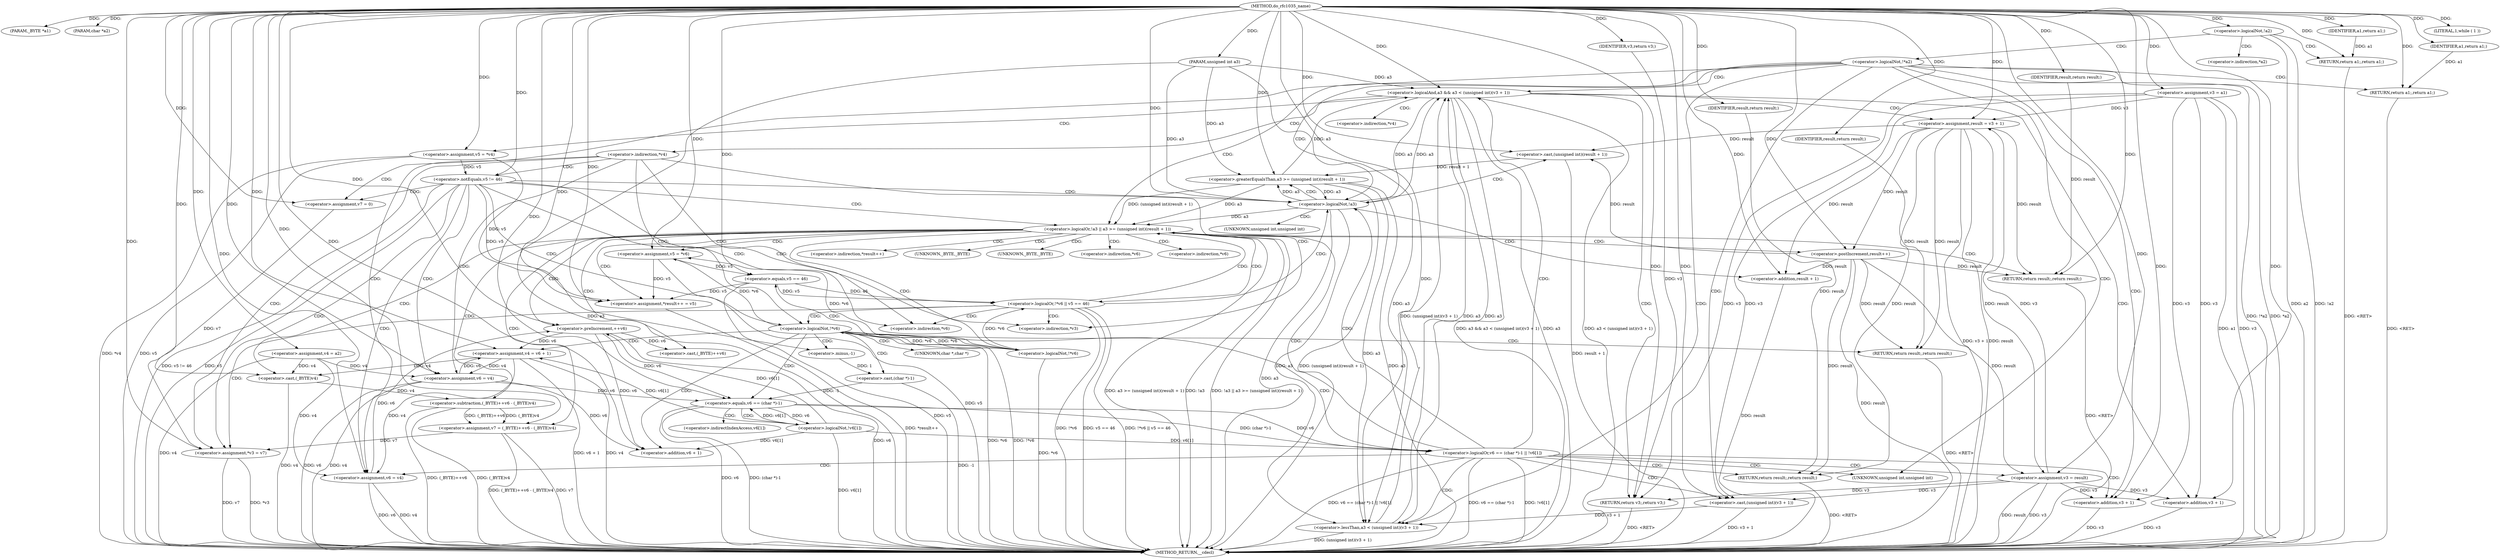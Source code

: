 digraph do_rfc1035_name {  
"1000107" [label = "(METHOD,do_rfc1035_name)" ]
"1000252" [label = "(METHOD_RETURN,__cdecl)" ]
"1000108" [label = "(PARAM,_BYTE *a1)" ]
"1000109" [label = "(PARAM,char *a2)" ]
"1000110" [label = "(PARAM,unsigned int a3)" ]
"1000118" [label = "(<operator>.assignment,v3 = a1)" ]
"1000121" [label = "(<operator>.assignment,v4 = a2)" ]
"1000125" [label = "(<operator>.logicalNot,!a2)" ]
"1000127" [label = "(RETURN,return a1;,return a1;)" ]
"1000128" [label = "(IDENTIFIER,a1,return a1;)" ]
"1000130" [label = "(<operator>.logicalNot,!*a2)" ]
"1000133" [label = "(RETURN,return a1;,return a1;)" ]
"1000134" [label = "(IDENTIFIER,a1,return a1;)" ]
"1000136" [label = "(LITERAL,1,while ( 1 ))" ]
"1000139" [label = "(<operator>.logicalAnd,a3 && a3 < (unsigned int)(v3 + 1))" ]
"1000141" [label = "(<operator>.lessThan,a3 < (unsigned int)(v3 + 1))" ]
"1000143" [label = "(<operator>.cast,(unsigned int)(v3 + 1))" ]
"1000145" [label = "(<operator>.addition,v3 + 1)" ]
"1000148" [label = "(RETURN,return v3;,return v3;)" ]
"1000149" [label = "(IDENTIFIER,v3,return v3;)" ]
"1000150" [label = "(<operator>.assignment,result = v3 + 1)" ]
"1000152" [label = "(<operator>.addition,v3 + 1)" ]
"1000155" [label = "(<operator>.assignment,v5 = *v4)" ]
"1000164" [label = "(<operator>.notEquals,v5 != 46)" ]
"1000168" [label = "(<operator>.assignment,v6 = v4)" ]
"1000171" [label = "(<operator>.assignment,v7 = 0)" ]
"1000175" [label = "(<operator>.assignment,*v3 = v7)" ]
"1000180" [label = "(<operator>.logicalNot,!*v6)" ]
"1000183" [label = "(RETURN,return result;,return result;)" ]
"1000184" [label = "(IDENTIFIER,result,return result;)" ]
"1000185" [label = "(<operator>.assignment,v4 = v6 + 1)" ]
"1000187" [label = "(<operator>.addition,v6 + 1)" ]
"1000191" [label = "(<operator>.logicalOr,v6 == (char *)-1 || !v6[1])" ]
"1000192" [label = "(<operator>.equals,v6 == (char *)-1)" ]
"1000194" [label = "(<operator>.cast,(char *)-1)" ]
"1000196" [label = "(<operator>.minus,-1)" ]
"1000198" [label = "(<operator>.logicalNot,!v6[1])" ]
"1000202" [label = "(RETURN,return result;,return result;)" ]
"1000203" [label = "(IDENTIFIER,result,return result;)" ]
"1000204" [label = "(<operator>.assignment,v3 = result)" ]
"1000207" [label = "(<operator>.assignment,v6 = v4)" ]
"1000211" [label = "(<operator>.logicalOr,!a3 || a3 >= (unsigned int)(result + 1))" ]
"1000212" [label = "(<operator>.logicalNot,!a3)" ]
"1000214" [label = "(<operator>.greaterEqualsThan,a3 >= (unsigned int)(result + 1))" ]
"1000216" [label = "(<operator>.cast,(unsigned int)(result + 1))" ]
"1000218" [label = "(<operator>.addition,result + 1)" ]
"1000222" [label = "(<operator>.assignment,*result++ = v5)" ]
"1000224" [label = "(<operator>.postIncrement,result++)" ]
"1000227" [label = "(<operator>.assignment,v7 = (_BYTE)++v6 - (_BYTE)v4)" ]
"1000229" [label = "(<operator>.subtraction,(_BYTE)++v6 - (_BYTE)v4)" ]
"1000230" [label = "(<operator>.cast,(_BYTE)++v6)" ]
"1000232" [label = "(<operator>.preIncrement,++v6)" ]
"1000234" [label = "(<operator>.cast,(_BYTE)v4)" ]
"1000237" [label = "(<operator>.assignment,v5 = *v6)" ]
"1000242" [label = "(<operator>.logicalOr,!*v6 || v5 == 46)" ]
"1000243" [label = "(<operator>.logicalNot,!*v6)" ]
"1000246" [label = "(<operator>.equals,v5 == 46)" ]
"1000250" [label = "(RETURN,return result;,return result;)" ]
"1000251" [label = "(IDENTIFIER,result,return result;)" ]
"1000131" [label = "(<operator>.indirection,*a2)" ]
"1000144" [label = "(UNKNOWN,unsigned int,unsigned int)" ]
"1000157" [label = "(<operator>.indirection,*v4)" ]
"1000160" [label = "(<operator>.indirection,*v4)" ]
"1000176" [label = "(<operator>.indirection,*v3)" ]
"1000181" [label = "(<operator>.indirection,*v6)" ]
"1000195" [label = "(UNKNOWN,char *,char *)" ]
"1000199" [label = "(<operator>.indirectIndexAccess,v6[1])" ]
"1000217" [label = "(UNKNOWN,unsigned int,unsigned int)" ]
"1000223" [label = "(<operator>.indirection,*result++)" ]
"1000231" [label = "(UNKNOWN,_BYTE,_BYTE)" ]
"1000235" [label = "(UNKNOWN,_BYTE,_BYTE)" ]
"1000239" [label = "(<operator>.indirection,*v6)" ]
"1000244" [label = "(<operator>.indirection,*v6)" ]
  "1000202" -> "1000252"  [ label = "DDG: <RET>"] 
  "1000148" -> "1000252"  [ label = "DDG: <RET>"] 
  "1000232" -> "1000252"  [ label = "DDG: v6"] 
  "1000130" -> "1000252"  [ label = "DDG: !*a2"] 
  "1000191" -> "1000252"  [ label = "DDG: !v6[1]"] 
  "1000145" -> "1000252"  [ label = "DDG: v3"] 
  "1000211" -> "1000252"  [ label = "DDG: !a3"] 
  "1000180" -> "1000252"  [ label = "DDG: *v6"] 
  "1000164" -> "1000252"  [ label = "DDG: v5 != 46"] 
  "1000242" -> "1000252"  [ label = "DDG: !*v6"] 
  "1000216" -> "1000252"  [ label = "DDG: result + 1"] 
  "1000192" -> "1000252"  [ label = "DDG: (char *)-1"] 
  "1000141" -> "1000252"  [ label = "DDG: (unsigned int)(v3 + 1)"] 
  "1000204" -> "1000252"  [ label = "DDG: v3"] 
  "1000191" -> "1000252"  [ label = "DDG: v6 == (char *)-1 || !v6[1]"] 
  "1000198" -> "1000252"  [ label = "DDG: v6[1]"] 
  "1000118" -> "1000252"  [ label = "DDG: a1"] 
  "1000139" -> "1000252"  [ label = "DDG: a3 && a3 < (unsigned int)(v3 + 1)"] 
  "1000222" -> "1000252"  [ label = "DDG: *result++"] 
  "1000243" -> "1000252"  [ label = "DDG: *v6"] 
  "1000121" -> "1000252"  [ label = "DDG: v4"] 
  "1000212" -> "1000252"  [ label = "DDG: a3"] 
  "1000175" -> "1000252"  [ label = "DDG: v7"] 
  "1000229" -> "1000252"  [ label = "DDG: (_BYTE)++v6"] 
  "1000211" -> "1000252"  [ label = "DDG: !a3 || a3 >= (unsigned int)(result + 1)"] 
  "1000242" -> "1000252"  [ label = "DDG: v5 == 46"] 
  "1000155" -> "1000252"  [ label = "DDG: *v4"] 
  "1000227" -> "1000252"  [ label = "DDG: (_BYTE)++v6 - (_BYTE)v4"] 
  "1000150" -> "1000252"  [ label = "DDG: v3 + 1"] 
  "1000229" -> "1000252"  [ label = "DDG: (_BYTE)v4"] 
  "1000211" -> "1000252"  [ label = "DDG: a3 >= (unsigned int)(result + 1)"] 
  "1000118" -> "1000252"  [ label = "DDG: v3"] 
  "1000110" -> "1000252"  [ label = "DDG: a3"] 
  "1000152" -> "1000252"  [ label = "DDG: v3"] 
  "1000180" -> "1000252"  [ label = "DDG: !*v6"] 
  "1000234" -> "1000252"  [ label = "DDG: v4"] 
  "1000246" -> "1000252"  [ label = "DDG: v5"] 
  "1000214" -> "1000252"  [ label = "DDG: a3"] 
  "1000192" -> "1000252"  [ label = "DDG: v6"] 
  "1000130" -> "1000252"  [ label = "DDG: *a2"] 
  "1000224" -> "1000252"  [ label = "DDG: result"] 
  "1000168" -> "1000252"  [ label = "DDG: v4"] 
  "1000207" -> "1000252"  [ label = "DDG: v4"] 
  "1000207" -> "1000252"  [ label = "DDG: v6"] 
  "1000139" -> "1000252"  [ label = "DDG: a3 < (unsigned int)(v3 + 1)"] 
  "1000125" -> "1000252"  [ label = "DDG: a2"] 
  "1000125" -> "1000252"  [ label = "DDG: !a2"] 
  "1000191" -> "1000252"  [ label = "DDG: v6 == (char *)-1"] 
  "1000155" -> "1000252"  [ label = "DDG: v5"] 
  "1000204" -> "1000252"  [ label = "DDG: result"] 
  "1000185" -> "1000252"  [ label = "DDG: v6 + 1"] 
  "1000227" -> "1000252"  [ label = "DDG: v7"] 
  "1000242" -> "1000252"  [ label = "DDG: !*v6 || v5 == 46"] 
  "1000175" -> "1000252"  [ label = "DDG: *v3"] 
  "1000194" -> "1000252"  [ label = "DDG: -1"] 
  "1000168" -> "1000252"  [ label = "DDG: v6"] 
  "1000139" -> "1000252"  [ label = "DDG: a3"] 
  "1000143" -> "1000252"  [ label = "DDG: v3 + 1"] 
  "1000214" -> "1000252"  [ label = "DDG: (unsigned int)(result + 1)"] 
  "1000237" -> "1000252"  [ label = "DDG: v5"] 
  "1000164" -> "1000252"  [ label = "DDG: v5"] 
  "1000218" -> "1000252"  [ label = "DDG: result"] 
  "1000150" -> "1000252"  [ label = "DDG: result"] 
  "1000185" -> "1000252"  [ label = "DDG: v4"] 
  "1000183" -> "1000252"  [ label = "DDG: <RET>"] 
  "1000127" -> "1000252"  [ label = "DDG: <RET>"] 
  "1000133" -> "1000252"  [ label = "DDG: <RET>"] 
  "1000250" -> "1000252"  [ label = "DDG: <RET>"] 
  "1000107" -> "1000108"  [ label = "DDG: "] 
  "1000107" -> "1000109"  [ label = "DDG: "] 
  "1000107" -> "1000110"  [ label = "DDG: "] 
  "1000107" -> "1000118"  [ label = "DDG: "] 
  "1000107" -> "1000121"  [ label = "DDG: "] 
  "1000107" -> "1000125"  [ label = "DDG: "] 
  "1000128" -> "1000127"  [ label = "DDG: a1"] 
  "1000107" -> "1000127"  [ label = "DDG: "] 
  "1000107" -> "1000128"  [ label = "DDG: "] 
  "1000134" -> "1000133"  [ label = "DDG: a1"] 
  "1000107" -> "1000133"  [ label = "DDG: "] 
  "1000107" -> "1000134"  [ label = "DDG: "] 
  "1000107" -> "1000136"  [ label = "DDG: "] 
  "1000214" -> "1000139"  [ label = "DDG: a3"] 
  "1000141" -> "1000139"  [ label = "DDG: a3"] 
  "1000212" -> "1000139"  [ label = "DDG: a3"] 
  "1000110" -> "1000139"  [ label = "DDG: a3"] 
  "1000107" -> "1000139"  [ label = "DDG: "] 
  "1000141" -> "1000139"  [ label = "DDG: (unsigned int)(v3 + 1)"] 
  "1000212" -> "1000141"  [ label = "DDG: a3"] 
  "1000214" -> "1000141"  [ label = "DDG: a3"] 
  "1000139" -> "1000141"  [ label = "DDG: a3"] 
  "1000110" -> "1000141"  [ label = "DDG: a3"] 
  "1000107" -> "1000141"  [ label = "DDG: "] 
  "1000143" -> "1000141"  [ label = "DDG: v3 + 1"] 
  "1000204" -> "1000143"  [ label = "DDG: v3"] 
  "1000118" -> "1000143"  [ label = "DDG: v3"] 
  "1000107" -> "1000143"  [ label = "DDG: "] 
  "1000204" -> "1000145"  [ label = "DDG: v3"] 
  "1000118" -> "1000145"  [ label = "DDG: v3"] 
  "1000107" -> "1000145"  [ label = "DDG: "] 
  "1000149" -> "1000148"  [ label = "DDG: v3"] 
  "1000204" -> "1000148"  [ label = "DDG: v3"] 
  "1000118" -> "1000148"  [ label = "DDG: v3"] 
  "1000107" -> "1000148"  [ label = "DDG: "] 
  "1000107" -> "1000149"  [ label = "DDG: "] 
  "1000204" -> "1000150"  [ label = "DDG: v3"] 
  "1000118" -> "1000150"  [ label = "DDG: v3"] 
  "1000107" -> "1000150"  [ label = "DDG: "] 
  "1000204" -> "1000152"  [ label = "DDG: v3"] 
  "1000118" -> "1000152"  [ label = "DDG: v3"] 
  "1000107" -> "1000152"  [ label = "DDG: "] 
  "1000107" -> "1000155"  [ label = "DDG: "] 
  "1000155" -> "1000164"  [ label = "DDG: v5"] 
  "1000107" -> "1000164"  [ label = "DDG: "] 
  "1000121" -> "1000168"  [ label = "DDG: v4"] 
  "1000185" -> "1000168"  [ label = "DDG: v4"] 
  "1000107" -> "1000168"  [ label = "DDG: "] 
  "1000107" -> "1000171"  [ label = "DDG: "] 
  "1000227" -> "1000175"  [ label = "DDG: v7"] 
  "1000171" -> "1000175"  [ label = "DDG: v7"] 
  "1000107" -> "1000175"  [ label = "DDG: "] 
  "1000243" -> "1000180"  [ label = "DDG: *v6"] 
  "1000184" -> "1000183"  [ label = "DDG: result"] 
  "1000224" -> "1000183"  [ label = "DDG: result"] 
  "1000150" -> "1000183"  [ label = "DDG: result"] 
  "1000107" -> "1000184"  [ label = "DDG: "] 
  "1000198" -> "1000185"  [ label = "DDG: v6[1]"] 
  "1000232" -> "1000185"  [ label = "DDG: v6"] 
  "1000168" -> "1000185"  [ label = "DDG: v6"] 
  "1000107" -> "1000185"  [ label = "DDG: "] 
  "1000198" -> "1000187"  [ label = "DDG: v6[1]"] 
  "1000232" -> "1000187"  [ label = "DDG: v6"] 
  "1000168" -> "1000187"  [ label = "DDG: v6"] 
  "1000107" -> "1000187"  [ label = "DDG: "] 
  "1000192" -> "1000191"  [ label = "DDG: v6"] 
  "1000192" -> "1000191"  [ label = "DDG: (char *)-1"] 
  "1000198" -> "1000192"  [ label = "DDG: v6[1]"] 
  "1000107" -> "1000192"  [ label = "DDG: "] 
  "1000232" -> "1000192"  [ label = "DDG: v6"] 
  "1000168" -> "1000192"  [ label = "DDG: v6"] 
  "1000194" -> "1000192"  [ label = "DDG: -1"] 
  "1000196" -> "1000194"  [ label = "DDG: 1"] 
  "1000107" -> "1000196"  [ label = "DDG: "] 
  "1000198" -> "1000191"  [ label = "DDG: v6[1]"] 
  "1000192" -> "1000198"  [ label = "DDG: v6"] 
  "1000203" -> "1000202"  [ label = "DDG: result"] 
  "1000224" -> "1000202"  [ label = "DDG: result"] 
  "1000150" -> "1000202"  [ label = "DDG: result"] 
  "1000107" -> "1000203"  [ label = "DDG: "] 
  "1000224" -> "1000204"  [ label = "DDG: result"] 
  "1000150" -> "1000204"  [ label = "DDG: result"] 
  "1000107" -> "1000204"  [ label = "DDG: "] 
  "1000121" -> "1000207"  [ label = "DDG: v4"] 
  "1000185" -> "1000207"  [ label = "DDG: v4"] 
  "1000107" -> "1000207"  [ label = "DDG: "] 
  "1000212" -> "1000211"  [ label = "DDG: a3"] 
  "1000214" -> "1000212"  [ label = "DDG: a3"] 
  "1000139" -> "1000212"  [ label = "DDG: a3"] 
  "1000110" -> "1000212"  [ label = "DDG: a3"] 
  "1000107" -> "1000212"  [ label = "DDG: "] 
  "1000214" -> "1000211"  [ label = "DDG: a3"] 
  "1000214" -> "1000211"  [ label = "DDG: (unsigned int)(result + 1)"] 
  "1000212" -> "1000214"  [ label = "DDG: a3"] 
  "1000110" -> "1000214"  [ label = "DDG: a3"] 
  "1000107" -> "1000214"  [ label = "DDG: "] 
  "1000216" -> "1000214"  [ label = "DDG: result + 1"] 
  "1000224" -> "1000216"  [ label = "DDG: result"] 
  "1000150" -> "1000216"  [ label = "DDG: result"] 
  "1000107" -> "1000216"  [ label = "DDG: "] 
  "1000224" -> "1000218"  [ label = "DDG: result"] 
  "1000150" -> "1000218"  [ label = "DDG: result"] 
  "1000107" -> "1000218"  [ label = "DDG: "] 
  "1000246" -> "1000222"  [ label = "DDG: v5"] 
  "1000155" -> "1000222"  [ label = "DDG: v5"] 
  "1000237" -> "1000222"  [ label = "DDG: v5"] 
  "1000164" -> "1000222"  [ label = "DDG: v5"] 
  "1000107" -> "1000222"  [ label = "DDG: "] 
  "1000150" -> "1000224"  [ label = "DDG: result"] 
  "1000107" -> "1000224"  [ label = "DDG: "] 
  "1000229" -> "1000227"  [ label = "DDG: (_BYTE)++v6"] 
  "1000229" -> "1000227"  [ label = "DDG: (_BYTE)v4"] 
  "1000107" -> "1000227"  [ label = "DDG: "] 
  "1000232" -> "1000230"  [ label = "DDG: v6"] 
  "1000198" -> "1000232"  [ label = "DDG: v6[1]"] 
  "1000207" -> "1000232"  [ label = "DDG: v6"] 
  "1000107" -> "1000232"  [ label = "DDG: "] 
  "1000234" -> "1000229"  [ label = "DDG: v4"] 
  "1000107" -> "1000234"  [ label = "DDG: "] 
  "1000121" -> "1000234"  [ label = "DDG: v4"] 
  "1000185" -> "1000234"  [ label = "DDG: v4"] 
  "1000180" -> "1000237"  [ label = "DDG: *v6"] 
  "1000243" -> "1000237"  [ label = "DDG: *v6"] 
  "1000107" -> "1000237"  [ label = "DDG: "] 
  "1000243" -> "1000242"  [ label = "DDG: *v6"] 
  "1000180" -> "1000243"  [ label = "DDG: *v6"] 
  "1000246" -> "1000242"  [ label = "DDG: v5"] 
  "1000246" -> "1000242"  [ label = "DDG: 46"] 
  "1000237" -> "1000246"  [ label = "DDG: v5"] 
  "1000107" -> "1000246"  [ label = "DDG: "] 
  "1000251" -> "1000250"  [ label = "DDG: result"] 
  "1000224" -> "1000250"  [ label = "DDG: result"] 
  "1000150" -> "1000250"  [ label = "DDG: result"] 
  "1000107" -> "1000250"  [ label = "DDG: "] 
  "1000107" -> "1000251"  [ label = "DDG: "] 
  "1000125" -> "1000127"  [ label = "CDG: "] 
  "1000125" -> "1000131"  [ label = "CDG: "] 
  "1000125" -> "1000130"  [ label = "CDG: "] 
  "1000130" -> "1000133"  [ label = "CDG: "] 
  "1000130" -> "1000207"  [ label = "CDG: "] 
  "1000130" -> "1000212"  [ label = "CDG: "] 
  "1000130" -> "1000211"  [ label = "CDG: "] 
  "1000130" -> "1000139"  [ label = "CDG: "] 
  "1000130" -> "1000144"  [ label = "CDG: "] 
  "1000130" -> "1000143"  [ label = "CDG: "] 
  "1000130" -> "1000141"  [ label = "CDG: "] 
  "1000130" -> "1000145"  [ label = "CDG: "] 
  "1000139" -> "1000160"  [ label = "CDG: "] 
  "1000139" -> "1000157"  [ label = "CDG: "] 
  "1000139" -> "1000155"  [ label = "CDG: "] 
  "1000139" -> "1000152"  [ label = "CDG: "] 
  "1000139" -> "1000150"  [ label = "CDG: "] 
  "1000139" -> "1000148"  [ label = "CDG: "] 
  "1000160" -> "1000176"  [ label = "CDG: "] 
  "1000160" -> "1000175"  [ label = "CDG: "] 
  "1000160" -> "1000171"  [ label = "CDG: "] 
  "1000160" -> "1000168"  [ label = "CDG: "] 
  "1000160" -> "1000164"  [ label = "CDG: "] 
  "1000160" -> "1000181"  [ label = "CDG: "] 
  "1000160" -> "1000180"  [ label = "CDG: "] 
  "1000164" -> "1000176"  [ label = "CDG: "] 
  "1000164" -> "1000175"  [ label = "CDG: "] 
  "1000164" -> "1000171"  [ label = "CDG: "] 
  "1000164" -> "1000168"  [ label = "CDG: "] 
  "1000164" -> "1000181"  [ label = "CDG: "] 
  "1000164" -> "1000180"  [ label = "CDG: "] 
  "1000164" -> "1000207"  [ label = "CDG: "] 
  "1000164" -> "1000212"  [ label = "CDG: "] 
  "1000164" -> "1000211"  [ label = "CDG: "] 
  "1000180" -> "1000192"  [ label = "CDG: "] 
  "1000180" -> "1000191"  [ label = "CDG: "] 
  "1000180" -> "1000187"  [ label = "CDG: "] 
  "1000180" -> "1000185"  [ label = "CDG: "] 
  "1000180" -> "1000183"  [ label = "CDG: "] 
  "1000180" -> "1000196"  [ label = "CDG: "] 
  "1000180" -> "1000195"  [ label = "CDG: "] 
  "1000180" -> "1000194"  [ label = "CDG: "] 
  "1000191" -> "1000204"  [ label = "CDG: "] 
  "1000191" -> "1000202"  [ label = "CDG: "] 
  "1000191" -> "1000207"  [ label = "CDG: "] 
  "1000191" -> "1000212"  [ label = "CDG: "] 
  "1000191" -> "1000211"  [ label = "CDG: "] 
  "1000191" -> "1000139"  [ label = "CDG: "] 
  "1000191" -> "1000144"  [ label = "CDG: "] 
  "1000191" -> "1000143"  [ label = "CDG: "] 
  "1000191" -> "1000141"  [ label = "CDG: "] 
  "1000191" -> "1000145"  [ label = "CDG: "] 
  "1000192" -> "1000199"  [ label = "CDG: "] 
  "1000192" -> "1000198"  [ label = "CDG: "] 
  "1000211" -> "1000224"  [ label = "CDG: "] 
  "1000211" -> "1000223"  [ label = "CDG: "] 
  "1000211" -> "1000222"  [ label = "CDG: "] 
  "1000211" -> "1000239"  [ label = "CDG: "] 
  "1000211" -> "1000237"  [ label = "CDG: "] 
  "1000211" -> "1000235"  [ label = "CDG: "] 
  "1000211" -> "1000234"  [ label = "CDG: "] 
  "1000211" -> "1000232"  [ label = "CDG: "] 
  "1000211" -> "1000231"  [ label = "CDG: "] 
  "1000211" -> "1000230"  [ label = "CDG: "] 
  "1000211" -> "1000229"  [ label = "CDG: "] 
  "1000211" -> "1000227"  [ label = "CDG: "] 
  "1000211" -> "1000250"  [ label = "CDG: "] 
  "1000211" -> "1000244"  [ label = "CDG: "] 
  "1000211" -> "1000243"  [ label = "CDG: "] 
  "1000211" -> "1000242"  [ label = "CDG: "] 
  "1000212" -> "1000218"  [ label = "CDG: "] 
  "1000212" -> "1000217"  [ label = "CDG: "] 
  "1000212" -> "1000216"  [ label = "CDG: "] 
  "1000212" -> "1000214"  [ label = "CDG: "] 
  "1000242" -> "1000176"  [ label = "CDG: "] 
  "1000242" -> "1000175"  [ label = "CDG: "] 
  "1000242" -> "1000181"  [ label = "CDG: "] 
  "1000242" -> "1000180"  [ label = "CDG: "] 
  "1000242" -> "1000212"  [ label = "CDG: "] 
  "1000242" -> "1000211"  [ label = "CDG: "] 
  "1000243" -> "1000246"  [ label = "CDG: "] 
}

